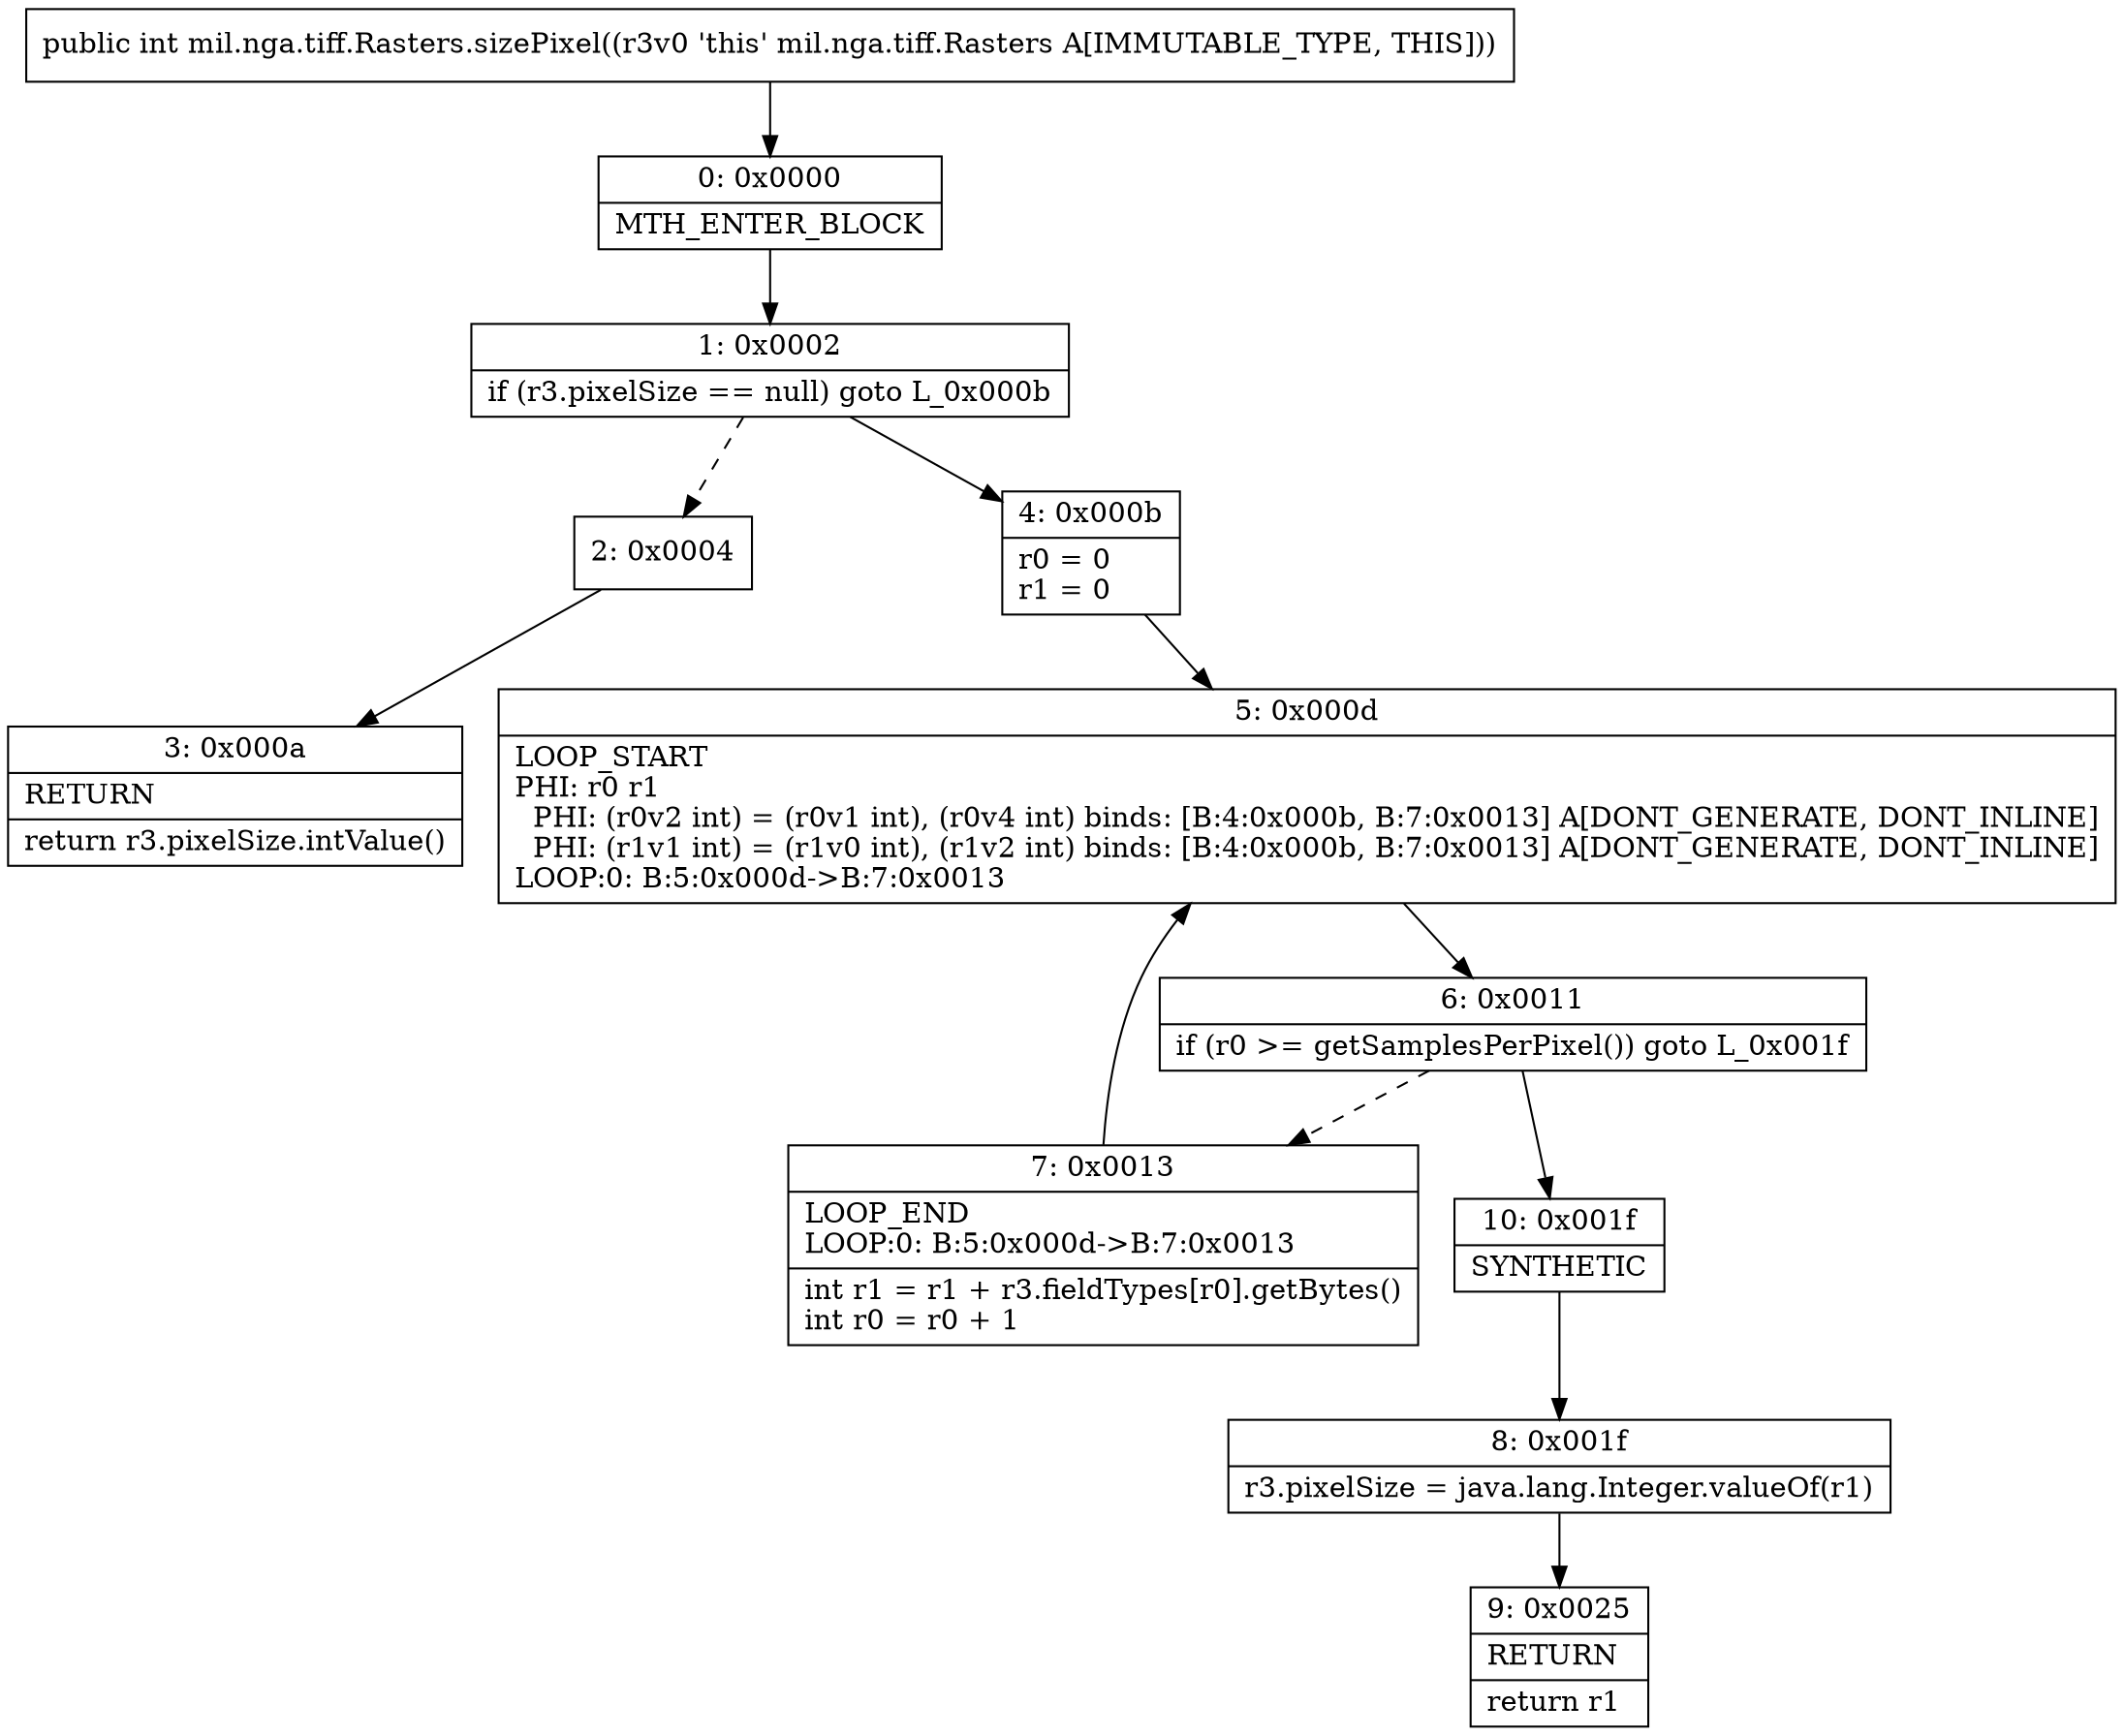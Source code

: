 digraph "CFG formil.nga.tiff.Rasters.sizePixel()I" {
Node_0 [shape=record,label="{0\:\ 0x0000|MTH_ENTER_BLOCK\l}"];
Node_1 [shape=record,label="{1\:\ 0x0002|if (r3.pixelSize == null) goto L_0x000b\l}"];
Node_2 [shape=record,label="{2\:\ 0x0004}"];
Node_3 [shape=record,label="{3\:\ 0x000a|RETURN\l|return r3.pixelSize.intValue()\l}"];
Node_4 [shape=record,label="{4\:\ 0x000b|r0 = 0\lr1 = 0\l}"];
Node_5 [shape=record,label="{5\:\ 0x000d|LOOP_START\lPHI: r0 r1 \l  PHI: (r0v2 int) = (r0v1 int), (r0v4 int) binds: [B:4:0x000b, B:7:0x0013] A[DONT_GENERATE, DONT_INLINE]\l  PHI: (r1v1 int) = (r1v0 int), (r1v2 int) binds: [B:4:0x000b, B:7:0x0013] A[DONT_GENERATE, DONT_INLINE]\lLOOP:0: B:5:0x000d\-\>B:7:0x0013\l}"];
Node_6 [shape=record,label="{6\:\ 0x0011|if (r0 \>= getSamplesPerPixel()) goto L_0x001f\l}"];
Node_7 [shape=record,label="{7\:\ 0x0013|LOOP_END\lLOOP:0: B:5:0x000d\-\>B:7:0x0013\l|int r1 = r1 + r3.fieldTypes[r0].getBytes()\lint r0 = r0 + 1\l}"];
Node_8 [shape=record,label="{8\:\ 0x001f|r3.pixelSize = java.lang.Integer.valueOf(r1)\l}"];
Node_9 [shape=record,label="{9\:\ 0x0025|RETURN\l|return r1\l}"];
Node_10 [shape=record,label="{10\:\ 0x001f|SYNTHETIC\l}"];
MethodNode[shape=record,label="{public int mil.nga.tiff.Rasters.sizePixel((r3v0 'this' mil.nga.tiff.Rasters A[IMMUTABLE_TYPE, THIS])) }"];
MethodNode -> Node_0;
Node_0 -> Node_1;
Node_1 -> Node_2[style=dashed];
Node_1 -> Node_4;
Node_2 -> Node_3;
Node_4 -> Node_5;
Node_5 -> Node_6;
Node_6 -> Node_7[style=dashed];
Node_6 -> Node_10;
Node_7 -> Node_5;
Node_8 -> Node_9;
Node_10 -> Node_8;
}


